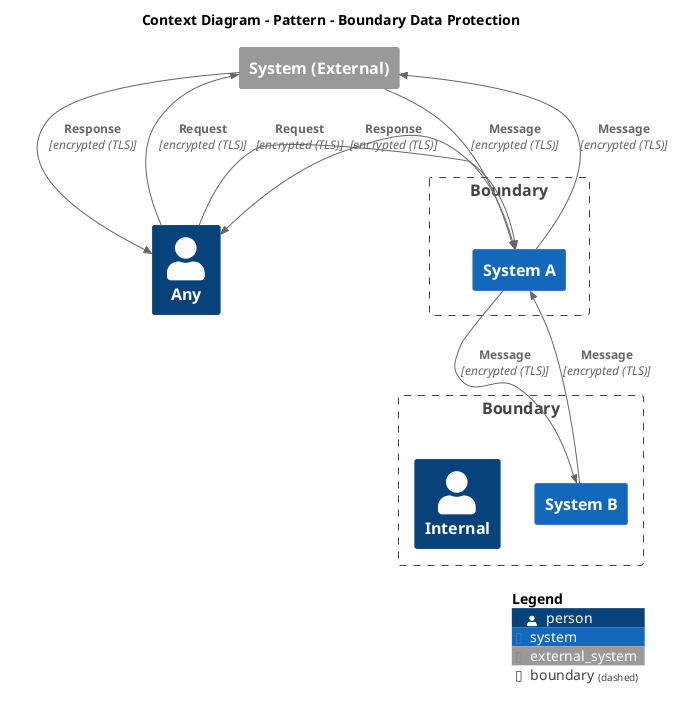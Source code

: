@startuml
!include <C4/C4.puml>
!include <C4/C4_Context.puml>
!include <C4/C4_Container.puml>
!include <C4/C4_Component.puml>
!include <C4/C4_Dynamic.puml>
!include <C4/C4_Deployment.puml>

' {System|Enterprise_}Boundary(alias, label, {?type}, ?tags, $link)
' Person{_Ext}(alias, label, ?descr, ?sprite, ?tags, $link)
'
' Context
' -------
' System{_Ext}(alias, label, ?descr, ?sprite, ?tags, $link)

' Container
' ---------
' Container{Db|Cache|_Ext}(alias, label, ?techn, ?descr, ?sprite, ?tags, $link)
'
' Component
' ---------
' Component{Db|Cache|_Ext}(alias, label, ?techn, ?descr, ?sprite, ?tags, ?link)
'
' Relationship
' ------------
' {Bi}Rel{Index(index|(from}, to, label, ?techn, ?descr, ?sprite, ?tags, ?link)
'
' Notes
' -----
' note "This is a note" as n1
' link to c4 elem: n1 > alias
'
' [C4 PlantUML](https://plantuml-stdlib.github.io/C4-PlantUML/)
' [Gist Template](https://gist.github.com/gautada/1ba685a39577f3a6ca90e23b42f1031a)
' [Examples](https://purrgramming.life/cs/c4-plantuml)85a39577f3a6ca90e23b42f1031a)

title "Context Diagram - Pattern - Boundary Data Protection"

Boundary(boundary01, "Boundary") {
 System(systemA, "System A")
}

Boundary(boundary02, "Boundary") {
 System(systemB, "System B")
 Person(personI, "Internal")
}

System_Ext(systemE, "System (External)")
Person(personA, "Any")

Rel(personA, systemA, "Request", "encrypted (TLS)")
Rel(systemA, personA, "Response", "encrypted (TLS)")
Rel(personA, systemE, "Request", "encrypted (TLS)")
Rel(systemE, personA, "Response", "encrypted (TLS)")
Rel(systemA, systemB, "Message", "encrypted (TLS)")
Rel(systemB, systemA, "Message", "encrypted (TLS)")
Rel(systemA, systemE, "Message", "encrypted (TLS)")
Rel(systemE, systemA, "Message", "encrypted (TLS)")

Lay_D(personA, boundary01)

SHOW_LEGEND()
@enduml



---
@startuml
!include <C4/C4.puml>
!include <C4/C4_Context.puml>
!include <C4/C4_Container.puml>
!include <C4/C4_Component.puml>
!include <C4/C4_Dynamic.puml>
!include <C4/C4_Deployment.puml>

' {System|Enterprise_}Boundary(alias, label, {?type}, ?tags, $link)
' Person{_Ext}(alias, label, ?descr, ?sprite, ?tags, $link)
'
' Context
' -------
' System{_Ext}(alias, label, ?descr, ?sprite, ?tags, $link)

' Container
' ---------
' Container{Db|Cache|_Ext}(alias, label, ?techn, ?descr, ?sprite, ?tags, $link)
'
' Component
' ---------
' Component{Db|Cache|_Ext}(alias, label, ?techn, ?descr, ?sprite, ?tags, ?link)
'
' Relationship
' ------------
' {Bi}Rel{Index(index|(from}, to, label, ?techn, ?descr, ?sprite, ?tags, ?link)
'
' Notes
' -----
' note "This is a note" as n1
' link to c4 elem: n1 > alias
'
' [C4 PlantUML](https://plantuml-stdlib.github.io/C4-PlantUML/)
' [Gist Template](https://gist.github.com/gautada/1ba685a39577f3a6ca90e23b42f1031a)
' [Examples](https://purrgramming.life/cs/c4-plantuml)85a39577f3a6ca90e23b42f1031a)

title "Container Diagram - Reference - Kubernetes Ingress with TLS/HTTPS Encryption"

Boundary(cluster, "Kubernetes Cluster") {
 Boundary(secret, "tls-certs", "Secrets") {
  Container(certificate, "tls-crt")
  Container(key, "tls-key")
 }
 Boundary(service, "Services") {
  Container(serviceA, "Service A")
  Container(serviceB, "Service B")
 }
 
 Boundary(node, "Node") {
  Boundary(daemonset, "Daemonset") {
   Container(pod, "nginx-ingress-controller (pod)")
  }
 }
 Container(applicationA, "Application A")
 Container(applicationB, "Application B")
}

System_Ext(system, "System (External)")
Person(person, "Any")

Rel(person, pod, "Request", "https")
Rel(pod, person, "Response", "https")
Rel(pod, certificate, "Use")
Rel(pod, key, "Use")
Rel(pod, serviceA, "Request", "http(8080)")
Rel(serviceA, pod, "Response", "http(8080)")
Rel(serviceA, applicationA, "Expose", "http(8080)")
Rel(serviceB, applicationB, "Expose", "http(8080)")
Rel(system, pod, "Request", "https")
Rel(pod, system, "Response", "https")
Rel(applicationB, pod, "Request", "https")
Rel(pod, applicationB, "Response", "https")
Rel(applicationA, serviceB, "Request", "http")
Rel(serviceB, applicationA, "Response", "http")

SHOW_LEGEND()
@enduml


---
@startuml
!include <C4/C4.puml>
!include <C4/C4_Context.puml>
!include <C4/C4_Container.puml>
!include <C4/C4_Component.puml>
!include <C4/C4_Dynamic.puml>
!include <C4/C4_Deployment.puml>

' {System|Enterprise_}Boundary(alias, label, {?type}, ?tags, $link)
' Person{_Ext}(alias, label, ?descr, ?sprite, ?tags, $link)
'
' Context
' -------
' System{_Ext}(alias, label, ?descr, ?sprite, ?tags, $link)

' Container
' ---------
' Container{Db|Cache|_Ext}(alias, label, ?techn, ?descr, ?sprite, ?tags, $link)
'
' Component
' ---------
' AddProperty(key, value)
' Component{Db|Cache|_Ext}(alias, label, ?techn, ?descr, ?sprite, ?tags, ?link)
'
' Relationship
' ------------
' {Bi}Rel{Index(index|(from}, to, label, ?techn, ?descr, ?sprite, ?tags, ?link)
'
' Notes
' -----
' note "This is a note" as n1
' link to c4 elem: n1 > alias
'
' [C4 PlantUML](https://plantuml-stdlib.github.io/C4-PlantUML/)
' [Gist Template](https://gist.github.com/gautada/1ba685a39577f3a6ca90e23b42f1031a)
' [Examples](https://purrgramming.life/cs/c4-plantuml)85a39577f3a6ca90e23b42f1031a)

title "Component Diagram - Solution - Let's Encrypt TLS Key Management"

Boundary(cluster, "Kubernetes Cluster") {
 Boundary(secret, "tls-certs", "Secrets") {
  Component(certificate, "tls-crt")
  Component(key, "tls-key")
 }
 
 
 Boundary(node, "Node") {
  Boundary(daemonset, "Daemonset") {
   Component(pod, "nginx-ingress-controller (pod)")
  }
 }
}

Boundary(ca, "Certificate Authority") {
 Component(letsencrypt, "Let's Encrypt")
}

Boundary(dns, "Domain Name Service", "hover.com") {
 AddProperty("Token", "TXT:_acme-challenge.<DOMAIN>.<TLD>")
 Component(domain, "Domain")
}

AddProperty("subcommand", "certonly")
AddProperty("options", "agree-tos manual non-interactive")
AddProperty("config-dir", "~/ca")
AddProperty("work-dir", "~")
AddProperty("logs-dir", "~")
AddProperty("email", "<EMAIL>")
AddProperty("manual-auth-hook", "/usr/bin/manual-auth-hook")
AddProperty("preferred-challenges", "dns")
AddProperty("domain (-d)", "*.<DOMAIN>.<TLD>")
Component(script, "Certbot Script")
Component(hook, "Manual Auth Hook")

Person(person, "Any")
Person(admin, "Administrator")

Rel(person, pod, "Request", "https")
Rel(pod, person, "Response", "https")
Rel(pod, certificate, "Use")
Rel(pod, key, "Use")
Rel(admin, script, "Run")
Rel(script, letsencrypt, "Certificate Request", "ACME")
Rel(letsencrypt, script, "Token")
Rel(script, hook, "Token", "call")
Rel(admin, hook, "Token", "read")
Rel(admin, domain, "Token", "update")
Rel(admin, certificate, "Public Certificate", "update")
Rel(admin, key, "Private Key", "update")

SHOW_LEGEND()
@enduml